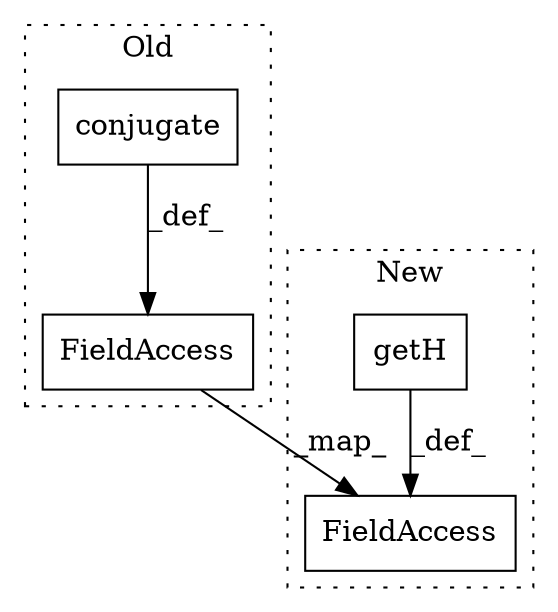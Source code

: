 digraph G {
subgraph cluster0 {
1 [label="conjugate" a="32" s="36618,36646" l="10,1" shape="box"];
4 [label="FieldAccess" a="22" s="36604" l="6" shape="box"];
label = "Old";
style="dotted";
}
subgraph cluster1 {
2 [label="getH" a="32" s="36553" l="6" shape="box"];
3 [label="FieldAccess" a="22" s="36539" l="6" shape="box"];
label = "New";
style="dotted";
}
1 -> 4 [label="_def_"];
2 -> 3 [label="_def_"];
4 -> 3 [label="_map_"];
}